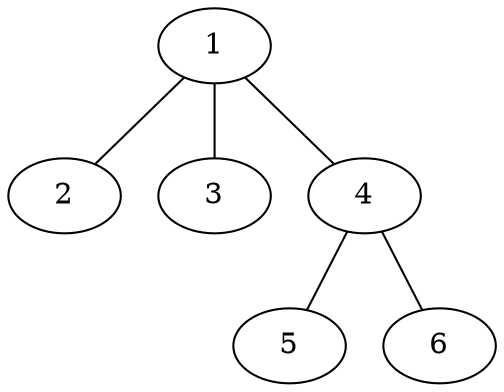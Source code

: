 graph BSP1 {

   graph [ code=""];
   
v1[label="1"];
v2[label="2"];
v3[label="3"];
v4[label="4"];
v5[label="5"];
v6[label="6"];

v1--v2;
v1--v3;
v1--v4;
v4--v5;
v4--v6;

}
